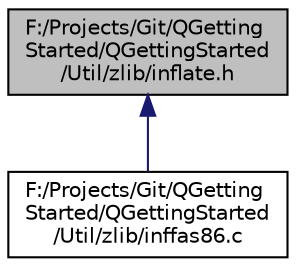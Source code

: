 digraph "F:/Projects/Git/QGettingStarted/QGettingStarted/Util/zlib/inflate.h"
{
  edge [fontname="Helvetica",fontsize="10",labelfontname="Helvetica",labelfontsize="10"];
  node [fontname="Helvetica",fontsize="10",shape=record];
  Node1 [label="F:/Projects/Git/QGetting\lStarted/QGettingStarted\l/Util/zlib/inflate.h",height=0.2,width=0.4,color="black", fillcolor="grey75", style="filled", fontcolor="black"];
  Node1 -> Node2 [dir="back",color="midnightblue",fontsize="10",style="solid",fontname="Helvetica"];
  Node2 [label="F:/Projects/Git/QGetting\lStarted/QGettingStarted\l/Util/zlib/inffas86.c",height=0.2,width=0.4,color="black", fillcolor="white", style="filled",URL="$inffas86_8c.html"];
}
